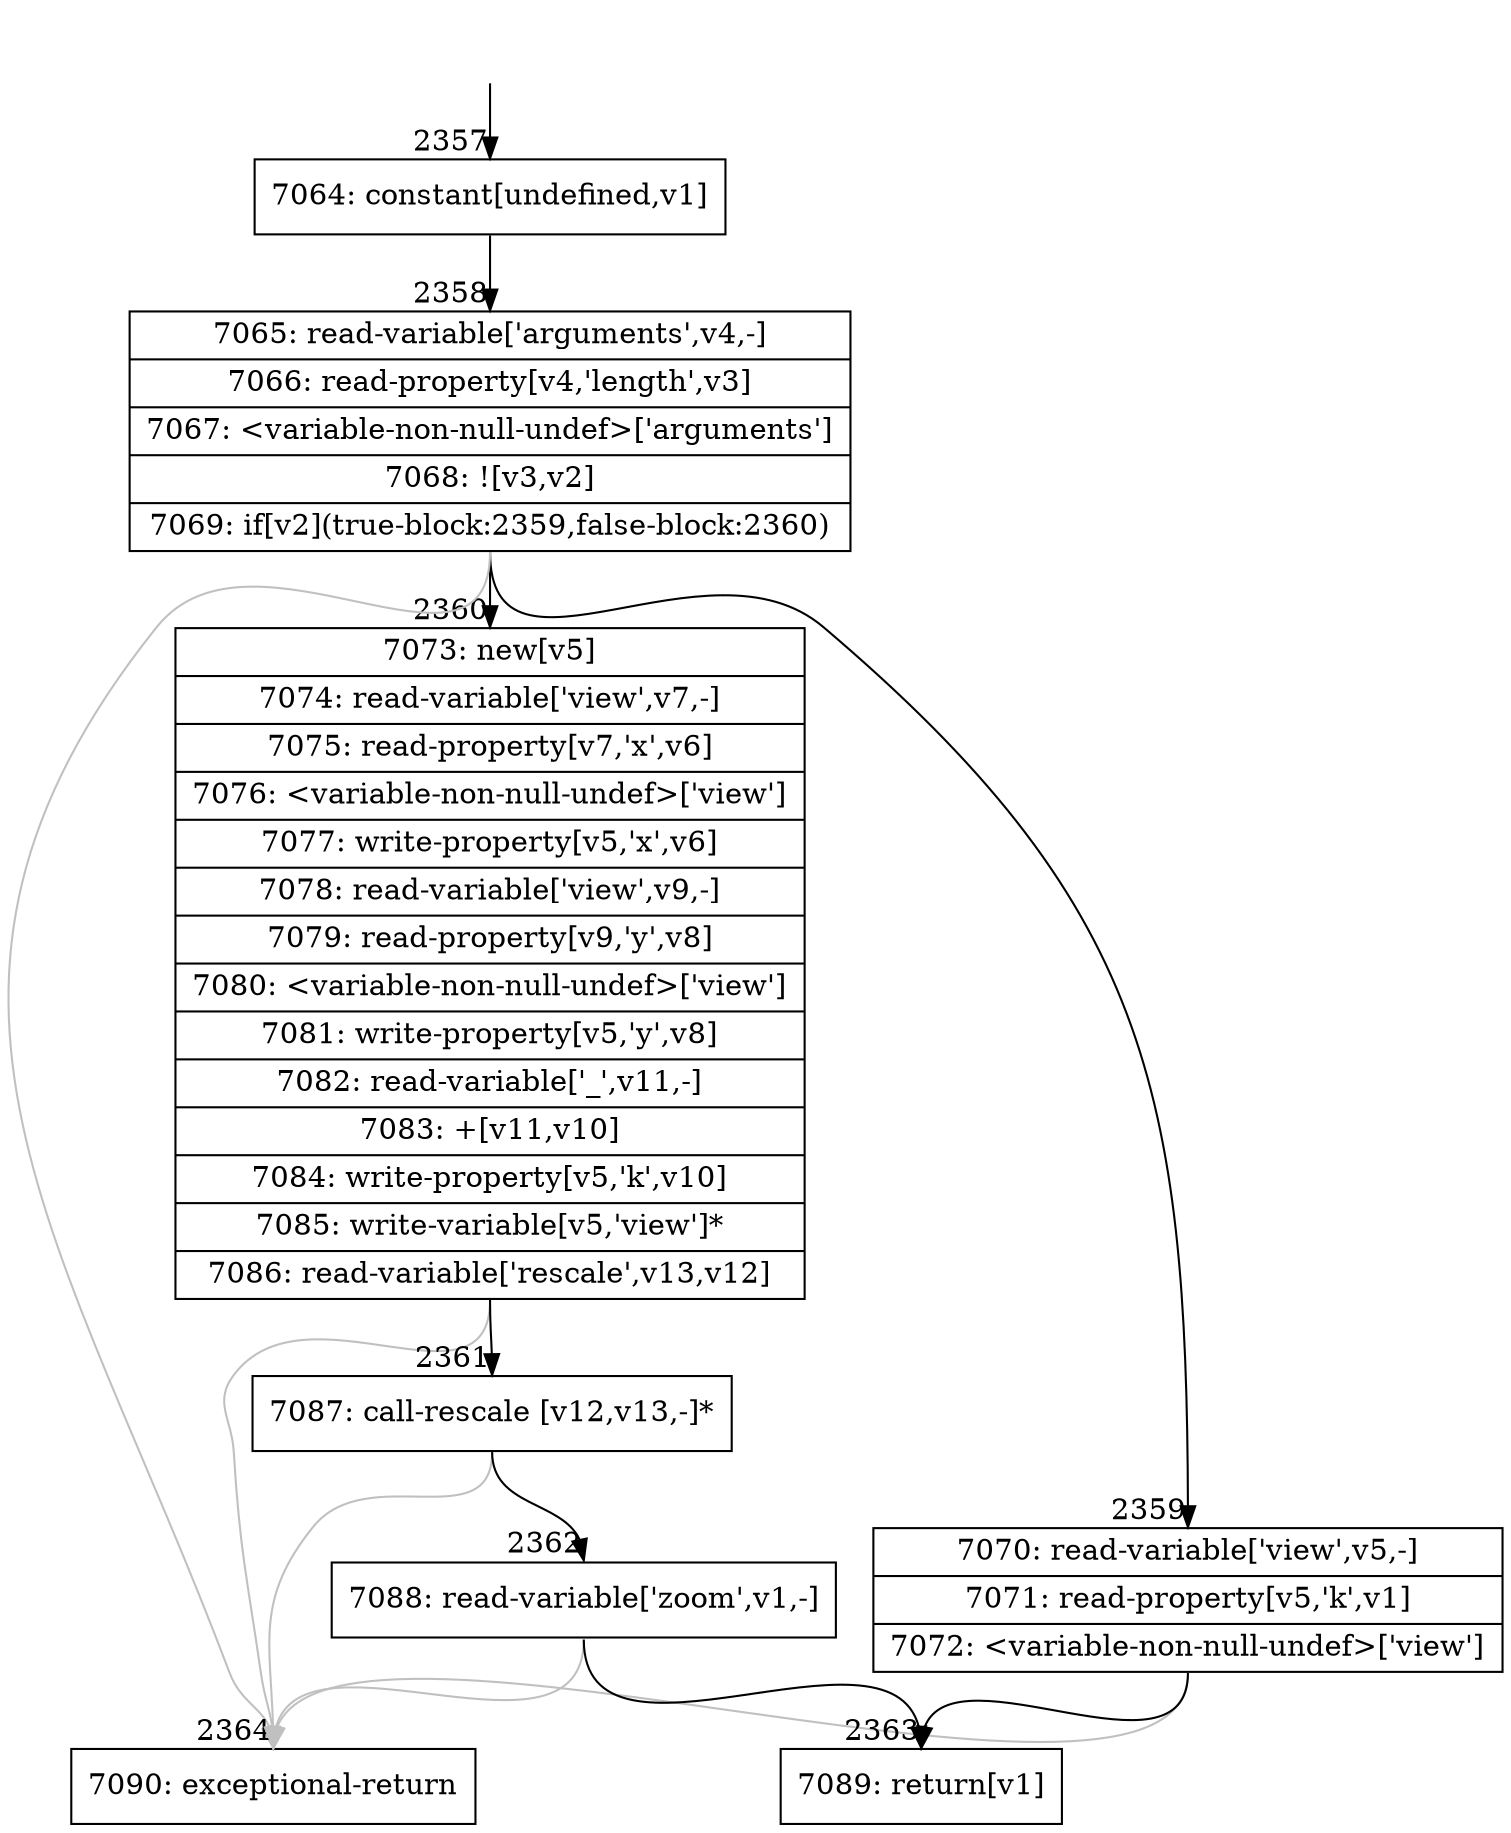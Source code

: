digraph {
rankdir="TD"
BB_entry229[shape=none,label=""];
BB_entry229 -> BB2357 [tailport=s, headport=n, headlabel="    2357"]
BB2357 [shape=record label="{7064: constant[undefined,v1]}" ] 
BB2357 -> BB2358 [tailport=s, headport=n, headlabel="      2358"]
BB2358 [shape=record label="{7065: read-variable['arguments',v4,-]|7066: read-property[v4,'length',v3]|7067: \<variable-non-null-undef\>['arguments']|7068: ![v3,v2]|7069: if[v2](true-block:2359,false-block:2360)}" ] 
BB2358 -> BB2359 [tailport=s, headport=n, headlabel="      2359"]
BB2358 -> BB2360 [tailport=s, headport=n, headlabel="      2360"]
BB2358 -> BB2364 [tailport=s, headport=n, color=gray, headlabel="      2364"]
BB2359 [shape=record label="{7070: read-variable['view',v5,-]|7071: read-property[v5,'k',v1]|7072: \<variable-non-null-undef\>['view']}" ] 
BB2359 -> BB2363 [tailport=s, headport=n, headlabel="      2363"]
BB2359 -> BB2364 [tailport=s, headport=n, color=gray]
BB2360 [shape=record label="{7073: new[v5]|7074: read-variable['view',v7,-]|7075: read-property[v7,'x',v6]|7076: \<variable-non-null-undef\>['view']|7077: write-property[v5,'x',v6]|7078: read-variable['view',v9,-]|7079: read-property[v9,'y',v8]|7080: \<variable-non-null-undef\>['view']|7081: write-property[v5,'y',v8]|7082: read-variable['_',v11,-]|7083: +[v11,v10]|7084: write-property[v5,'k',v10]|7085: write-variable[v5,'view']*|7086: read-variable['rescale',v13,v12]}" ] 
BB2360 -> BB2361 [tailport=s, headport=n, headlabel="      2361"]
BB2360 -> BB2364 [tailport=s, headport=n, color=gray]
BB2361 [shape=record label="{7087: call-rescale [v12,v13,-]*}" ] 
BB2361 -> BB2362 [tailport=s, headport=n, headlabel="      2362"]
BB2361 -> BB2364 [tailport=s, headport=n, color=gray]
BB2362 [shape=record label="{7088: read-variable['zoom',v1,-]}" ] 
BB2362 -> BB2363 [tailport=s, headport=n]
BB2362 -> BB2364 [tailport=s, headport=n, color=gray]
BB2363 [shape=record label="{7089: return[v1]}" ] 
BB2364 [shape=record label="{7090: exceptional-return}" ] 
//#$~ 1372
}
